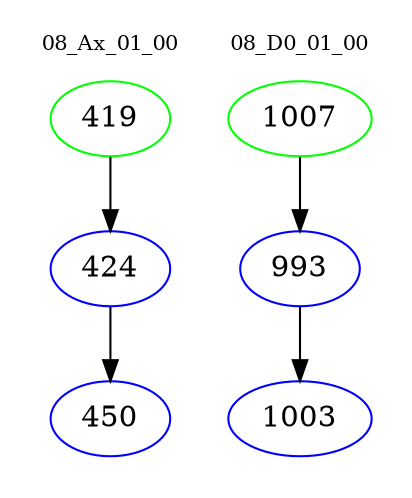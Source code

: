 digraph{
subgraph cluster_0 {
color = white
label = "08_Ax_01_00";
fontsize=10;
T0_419 [label="419", color="green"]
T0_419 -> T0_424 [color="black"]
T0_424 [label="424", color="blue"]
T0_424 -> T0_450 [color="black"]
T0_450 [label="450", color="blue"]
}
subgraph cluster_1 {
color = white
label = "08_D0_01_00";
fontsize=10;
T1_1007 [label="1007", color="green"]
T1_1007 -> T1_993 [color="black"]
T1_993 [label="993", color="blue"]
T1_993 -> T1_1003 [color="black"]
T1_1003 [label="1003", color="blue"]
}
}
